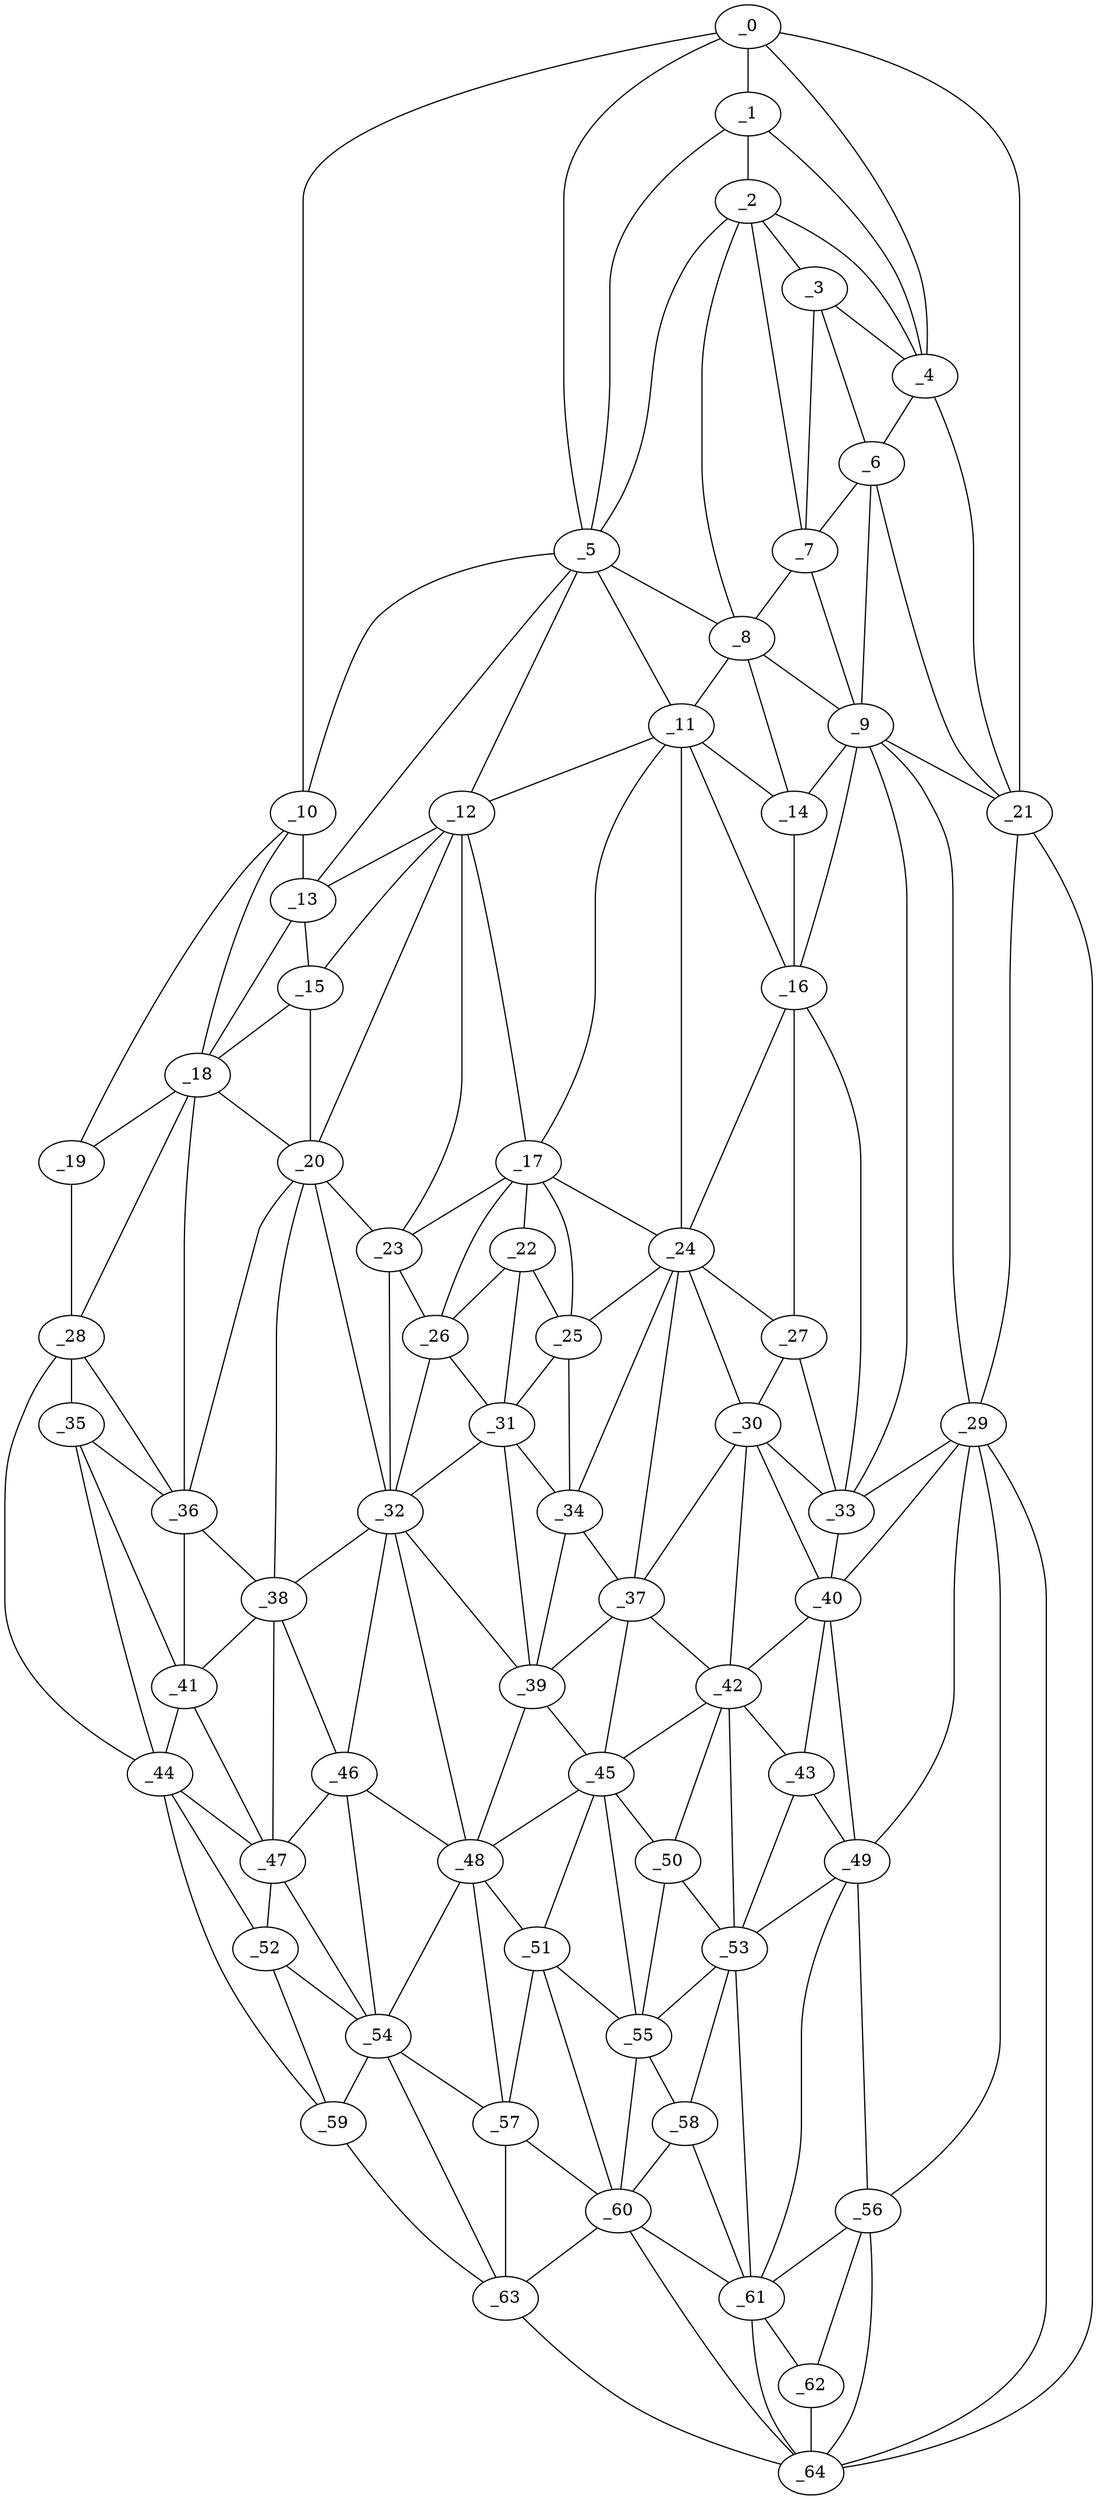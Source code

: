 graph "obj81__165.gxl" {
	_0	 [x=1,
		y=21];
	_1	 [x=16,
		y=36];
	_0 -- _1	 [valence=2];
	_4	 [x=39,
		y=19];
	_0 -- _4	 [valence=1];
	_5	 [x=39,
		y=80];
	_0 -- _5	 [valence=2];
	_10	 [x=58,
		y=116];
	_0 -- _10	 [valence=1];
	_21	 [x=75,
		y=6];
	_0 -- _21	 [valence=1];
	_2	 [x=32,
		y=33];
	_1 -- _2	 [valence=2];
	_1 -- _4	 [valence=2];
	_1 -- _5	 [valence=2];
	_3	 [x=38,
		y=28];
	_2 -- _3	 [valence=1];
	_2 -- _4	 [valence=1];
	_2 -- _5	 [valence=1];
	_7	 [x=46,
		y=34];
	_2 -- _7	 [valence=1];
	_8	 [x=51,
		y=46];
	_2 -- _8	 [valence=2];
	_3 -- _4	 [valence=2];
	_6	 [x=41,
		y=23];
	_3 -- _6	 [valence=1];
	_3 -- _7	 [valence=2];
	_4 -- _6	 [valence=2];
	_4 -- _21	 [valence=2];
	_5 -- _8	 [valence=1];
	_5 -- _10	 [valence=2];
	_11	 [x=59,
		y=62];
	_5 -- _11	 [valence=2];
	_12	 [x=59,
		y=90];
	_5 -- _12	 [valence=2];
	_13	 [x=59,
		y=103];
	_5 -- _13	 [valence=2];
	_6 -- _7	 [valence=1];
	_9	 [x=56,
		y=36];
	_6 -- _9	 [valence=2];
	_6 -- _21	 [valence=1];
	_7 -- _8	 [valence=2];
	_7 -- _9	 [valence=1];
	_8 -- _9	 [valence=2];
	_8 -- _11	 [valence=1];
	_14	 [x=60,
		y=50];
	_8 -- _14	 [valence=2];
	_9 -- _14	 [valence=2];
	_16	 [x=65,
		y=50];
	_9 -- _16	 [valence=2];
	_9 -- _21	 [valence=2];
	_29	 [x=82,
		y=9];
	_9 -- _29	 [valence=1];
	_33	 [x=83,
		y=41];
	_9 -- _33	 [valence=2];
	_10 -- _13	 [valence=1];
	_18	 [x=70,
		y=107];
	_10 -- _18	 [valence=2];
	_19	 [x=70,
		y=118];
	_10 -- _19	 [valence=1];
	_11 -- _12	 [valence=1];
	_11 -- _14	 [valence=2];
	_11 -- _16	 [valence=2];
	_17	 [x=67,
		y=69];
	_11 -- _17	 [valence=1];
	_24	 [x=76,
		y=59];
	_11 -- _24	 [valence=2];
	_12 -- _13	 [valence=2];
	_15	 [x=64,
		y=98];
	_12 -- _15	 [valence=1];
	_12 -- _17	 [valence=1];
	_20	 [x=72,
		y=97];
	_12 -- _20	 [valence=2];
	_23	 [x=75,
		y=86];
	_12 -- _23	 [valence=2];
	_13 -- _15	 [valence=2];
	_13 -- _18	 [valence=2];
	_14 -- _16	 [valence=2];
	_15 -- _18	 [valence=1];
	_15 -- _20	 [valence=2];
	_16 -- _24	 [valence=1];
	_27	 [x=78,
		y=49];
	_16 -- _27	 [valence=2];
	_16 -- _33	 [valence=1];
	_22	 [x=75,
		y=72];
	_17 -- _22	 [valence=1];
	_17 -- _23	 [valence=2];
	_17 -- _24	 [valence=1];
	_25	 [x=76,
		y=65];
	_17 -- _25	 [valence=2];
	_26	 [x=77,
		y=78];
	_17 -- _26	 [valence=1];
	_18 -- _19	 [valence=2];
	_18 -- _20	 [valence=2];
	_28	 [x=81,
		y=119];
	_18 -- _28	 [valence=2];
	_36	 [x=91,
		y=104];
	_18 -- _36	 [valence=2];
	_19 -- _28	 [valence=1];
	_20 -- _23	 [valence=1];
	_32	 [x=82,
		y=85];
	_20 -- _32	 [valence=2];
	_20 -- _36	 [valence=2];
	_38	 [x=92,
		y=97];
	_20 -- _38	 [valence=2];
	_21 -- _29	 [valence=2];
	_64	 [x=127,
		y=21];
	_21 -- _64	 [valence=1];
	_22 -- _25	 [valence=1];
	_22 -- _26	 [valence=2];
	_31	 [x=82,
		y=69];
	_22 -- _31	 [valence=2];
	_23 -- _26	 [valence=2];
	_23 -- _32	 [valence=2];
	_24 -- _25	 [valence=2];
	_24 -- _27	 [valence=2];
	_30	 [x=82,
		y=52];
	_24 -- _30	 [valence=1];
	_34	 [x=85,
		y=68];
	_24 -- _34	 [valence=2];
	_37	 [x=92,
		y=59];
	_24 -- _37	 [valence=1];
	_25 -- _31	 [valence=2];
	_25 -- _34	 [valence=2];
	_26 -- _31	 [valence=1];
	_26 -- _32	 [valence=1];
	_27 -- _30	 [valence=2];
	_27 -- _33	 [valence=2];
	_35	 [x=88,
		y=117];
	_28 -- _35	 [valence=1];
	_28 -- _36	 [valence=2];
	_44	 [x=101,
		y=116];
	_28 -- _44	 [valence=1];
	_29 -- _33	 [valence=2];
	_40	 [x=94,
		y=39];
	_29 -- _40	 [valence=2];
	_49	 [x=105,
		y=37];
	_29 -- _49	 [valence=2];
	_56	 [x=115,
		y=34];
	_29 -- _56	 [valence=1];
	_29 -- _64	 [valence=1];
	_30 -- _33	 [valence=2];
	_30 -- _37	 [valence=1];
	_30 -- _40	 [valence=2];
	_42	 [x=97,
		y=57];
	_30 -- _42	 [valence=2];
	_31 -- _32	 [valence=2];
	_31 -- _34	 [valence=1];
	_39	 [x=93,
		y=71];
	_31 -- _39	 [valence=2];
	_32 -- _38	 [valence=1];
	_32 -- _39	 [valence=1];
	_46	 [x=102,
		y=90];
	_32 -- _46	 [valence=2];
	_48	 [x=103,
		y=86];
	_32 -- _48	 [valence=1];
	_33 -- _40	 [valence=1];
	_34 -- _37	 [valence=2];
	_34 -- _39	 [valence=2];
	_35 -- _36	 [valence=1];
	_41	 [x=95,
		y=107];
	_35 -- _41	 [valence=2];
	_35 -- _44	 [valence=2];
	_36 -- _38	 [valence=1];
	_36 -- _41	 [valence=2];
	_37 -- _39	 [valence=2];
	_37 -- _42	 [valence=2];
	_45	 [x=102,
		y=69];
	_37 -- _45	 [valence=2];
	_38 -- _41	 [valence=1];
	_38 -- _46	 [valence=1];
	_47	 [x=102,
		y=105];
	_38 -- _47	 [valence=2];
	_39 -- _45	 [valence=1];
	_39 -- _48	 [valence=2];
	_40 -- _42	 [valence=2];
	_43	 [x=100,
		y=39];
	_40 -- _43	 [valence=2];
	_40 -- _49	 [valence=1];
	_41 -- _44	 [valence=2];
	_41 -- _47	 [valence=2];
	_42 -- _43	 [valence=1];
	_42 -- _45	 [valence=1];
	_50	 [x=106,
		y=58];
	_42 -- _50	 [valence=1];
	_53	 [x=111,
		y=51];
	_42 -- _53	 [valence=2];
	_43 -- _49	 [valence=1];
	_43 -- _53	 [valence=2];
	_44 -- _47	 [valence=2];
	_52	 [x=109,
		y=109];
	_44 -- _52	 [valence=1];
	_59	 [x=117,
		y=104];
	_44 -- _59	 [valence=1];
	_45 -- _48	 [valence=2];
	_45 -- _50	 [valence=2];
	_51	 [x=108,
		y=74];
	_45 -- _51	 [valence=1];
	_55	 [x=113,
		y=59];
	_45 -- _55	 [valence=2];
	_46 -- _47	 [valence=2];
	_46 -- _48	 [valence=2];
	_54	 [x=112,
		y=95];
	_46 -- _54	 [valence=2];
	_47 -- _52	 [valence=2];
	_47 -- _54	 [valence=2];
	_48 -- _51	 [valence=2];
	_48 -- _54	 [valence=2];
	_57	 [x=115,
		y=86];
	_48 -- _57	 [valence=2];
	_49 -- _53	 [valence=1];
	_49 -- _56	 [valence=2];
	_61	 [x=119,
		y=42];
	_49 -- _61	 [valence=1];
	_50 -- _53	 [valence=2];
	_50 -- _55	 [valence=1];
	_51 -- _55	 [valence=1];
	_51 -- _57	 [valence=1];
	_60	 [x=118,
		y=77];
	_51 -- _60	 [valence=2];
	_52 -- _54	 [valence=2];
	_52 -- _59	 [valence=1];
	_53 -- _55	 [valence=1];
	_58	 [x=117,
		y=51];
	_53 -- _58	 [valence=1];
	_53 -- _61	 [valence=2];
	_54 -- _57	 [valence=1];
	_54 -- _59	 [valence=2];
	_63	 [x=120,
		y=86];
	_54 -- _63	 [valence=2];
	_55 -- _58	 [valence=2];
	_55 -- _60	 [valence=1];
	_56 -- _61	 [valence=1];
	_62	 [x=120,
		y=33];
	_56 -- _62	 [valence=2];
	_56 -- _64	 [valence=1];
	_57 -- _60	 [valence=1];
	_57 -- _63	 [valence=2];
	_58 -- _60	 [valence=2];
	_58 -- _61	 [valence=1];
	_59 -- _63	 [valence=1];
	_60 -- _61	 [valence=2];
	_60 -- _63	 [valence=2];
	_60 -- _64	 [valence=1];
	_61 -- _62	 [valence=2];
	_61 -- _64	 [valence=2];
	_62 -- _64	 [valence=1];
	_63 -- _64	 [valence=1];
}
